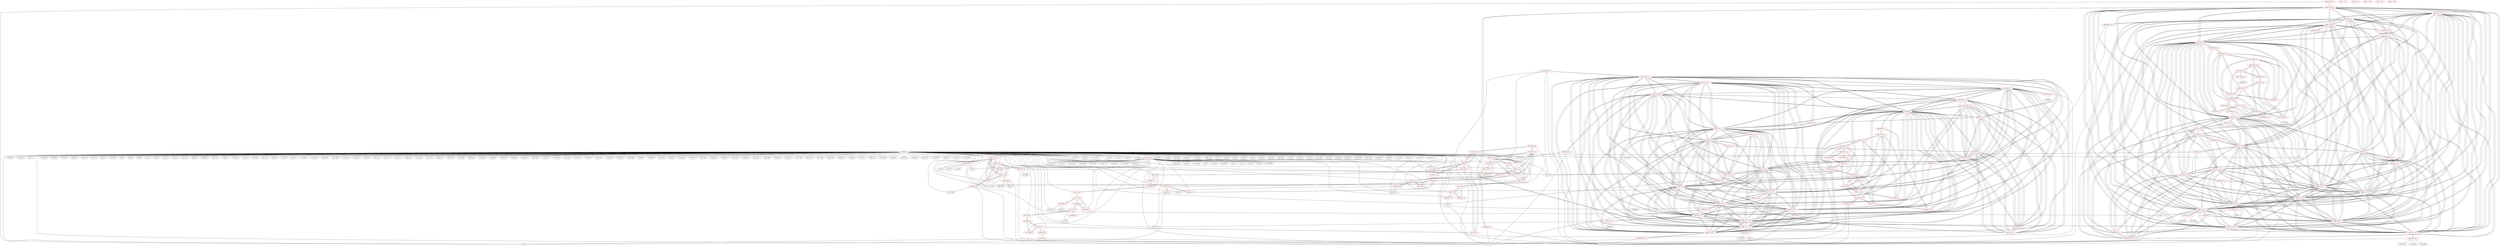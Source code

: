 graph {
	276 [label="(276) R35_T2" color=red]
	277 [label="(277) R52_T1"]
	275 [label="(275) T22_T1"]
	312 [label="(312) R35_T2_T"]
	277 [label="(277) R52_T1" color=red]
	280 [label="(280) D2"]
	281 [label="(281) C8"]
	276 [label="(276) R35_T2"]
	275 [label="(275) T22_T1"]
	278 [label="(278) R58_T1" color=red]
	279 [label="(279) R57_T1"]
	280 [label="(280) D2"]
	279 [label="(279) R57_T1" color=red]
	278 [label="(278) R58_T1"]
	280 [label="(280) D2"]
	280 [label="(280) D2" color=red]
	277 [label="(277) R52_T1"]
	281 [label="(281) C8"]
	278 [label="(278) R58_T1"]
	279 [label="(279) R57_T1"]
	321 [label="(321) R51_P1"]
	330 [label="(330) R50_P1"]
	281 [label="(281) C8" color=red]
	280 [label="(280) D2"]
	277 [label="(277) R52_T1"]
	282 [label="(282) R36_T2" color=red]
	12 [label="(12) R4"]
	23 [label="(23) U2"]
	21 [label="(21) U1"]
	15 [label="(15) R6"]
	25 [label="(25) P2"]
	287 [label="(287) T18_T2"]
	283 [label="(283) R37_T2" color=red]
	112 [label="(112) U8"]
	207 [label="(207) R61"]
	195 [label="(195) U14"]
	288 [label="(288) T19_T2"]
	284 [label="(284) R38_T2" color=red]
	112 [label="(112) U8"]
	231 [label="(231) D46"]
	217 [label="(217) P7"]
	289 [label="(289) T20_T2"]
	285 [label="(285) R39_T2" color=red]
	94 [label="(94) C59"]
	92 [label="(92) Y1"]
	112 [label="(112) U8"]
	290 [label="(290) T21_T2"]
	286 [label="(286) R40_T2" color=red]
	275 [label="(275) T22_T1"]
	288 [label="(288) T19_T2"]
	287 [label="(287) T18_T2"]
	290 [label="(290) T21_T2"]
	289 [label="(289) T20_T2"]
	287 [label="(287) T18_T2" color=red]
	275 [label="(275) T22_T1"]
	288 [label="(288) T19_T2"]
	286 [label="(286) R40_T2"]
	290 [label="(290) T21_T2"]
	289 [label="(289) T20_T2"]
	282 [label="(282) R36_T2"]
	288 [label="(288) T19_T2" color=red]
	275 [label="(275) T22_T1"]
	287 [label="(287) T18_T2"]
	286 [label="(286) R40_T2"]
	290 [label="(290) T21_T2"]
	289 [label="(289) T20_T2"]
	283 [label="(283) R37_T2"]
	289 [label="(289) T20_T2" color=red]
	275 [label="(275) T22_T1"]
	288 [label="(288) T19_T2"]
	287 [label="(287) T18_T2"]
	286 [label="(286) R40_T2"]
	290 [label="(290) T21_T2"]
	284 [label="(284) R38_T2"]
	290 [label="(290) T21_T2" color=red]
	275 [label="(275) T22_T1"]
	288 [label="(288) T19_T2"]
	287 [label="(287) T18_T2"]
	286 [label="(286) R40_T2"]
	289 [label="(289) T20_T2"]
	285 [label="(285) R39_T2"]
	291 [label="(291) T10_T1" color=red]
	299 [label="(299) R23_T1"]
	307 [label="(307) R31_T1"]
	300 [label="(300) R27_T1"]
	292 [label="(292) T11_T1" color=red]
	304 [label="(304) R24_T1"]
	308 [label="(308) R32_T1"]
	301 [label="(301) R28_T1"]
	293 [label="(293) T12_T1" color=red]
	309 [label="(309) R33_T1"]
	302 [label="(302) R29_T1"]
	303 [label="(303) R25_T1"]
	294 [label="(294) T13_T1" color=red]
	306 [label="(306) R30_T1"]
	310 [label="(310) R34_T1"]
	305 [label="(305) R26_T1"]
	295 [label="(295) T14_T1" color=red]
	297 [label="(297) T16_T1"]
	296 [label="(296) T15_T1"]
	311 [label="(311) R35_T1"]
	298 [label="(298) T17_T1"]
	312 [label="(312) R35_T2_T"]
	307 [label="(307) R31_T1"]
	296 [label="(296) T15_T1" color=red]
	297 [label="(297) T16_T1"]
	311 [label="(311) R35_T1"]
	295 [label="(295) T14_T1"]
	298 [label="(298) T17_T1"]
	312 [label="(312) R35_T2_T"]
	308 [label="(308) R32_T1"]
	297 [label="(297) T16_T1" color=red]
	296 [label="(296) T15_T1"]
	311 [label="(311) R35_T1"]
	295 [label="(295) T14_T1"]
	298 [label="(298) T17_T1"]
	312 [label="(312) R35_T2_T"]
	309 [label="(309) R33_T1"]
	298 [label="(298) T17_T1" color=red]
	297 [label="(297) T16_T1"]
	296 [label="(296) T15_T1"]
	311 [label="(311) R35_T1"]
	295 [label="(295) T14_T1"]
	312 [label="(312) R35_T2_T"]
	310 [label="(310) R34_T1"]
	299 [label="(299) R23_T1" color=red]
	209 [label="(209) J2"]
	291 [label="(291) T10_T1"]
	300 [label="(300) R27_T1" color=red]
	291 [label="(291) T10_T1"]
	307 [label="(307) R31_T1"]
	301 [label="(301) R28_T1" color=red]
	308 [label="(308) R32_T1"]
	292 [label="(292) T11_T1"]
	302 [label="(302) R29_T1" color=red]
	309 [label="(309) R33_T1"]
	293 [label="(293) T12_T1"]
	303 [label="(303) R25_T1" color=red]
	1 [label="(1) P1"]
	293 [label="(293) T12_T1"]
	304 [label="(304) R24_T1" color=red]
	190 [label="(190) U13"]
	191 [label="(191) P5"]
	292 [label="(292) T11_T1"]
	305 [label="(305) R26_T1" color=red]
	217 [label="(217) P7"]
	112 [label="(112) U8"]
	294 [label="(294) T13_T1"]
	306 [label="(306) R30_T1" color=red]
	310 [label="(310) R34_T1"]
	294 [label="(294) T13_T1"]
	307 [label="(307) R31_T1" color=red]
	291 [label="(291) T10_T1"]
	300 [label="(300) R27_T1"]
	295 [label="(295) T14_T1"]
	308 [label="(308) R32_T1" color=red]
	296 [label="(296) T15_T1"]
	301 [label="(301) R28_T1"]
	292 [label="(292) T11_T1"]
	309 [label="(309) R33_T1" color=red]
	297 [label="(297) T16_T1"]
	302 [label="(302) R29_T1"]
	293 [label="(293) T12_T1"]
	310 [label="(310) R34_T1" color=red]
	298 [label="(298) T17_T1"]
	306 [label="(306) R30_T1"]
	294 [label="(294) T13_T1"]
	311 [label="(311) R35_T1" color=red]
	297 [label="(297) T16_T1"]
	296 [label="(296) T15_T1"]
	295 [label="(295) T14_T1"]
	298 [label="(298) T17_T1"]
	312 [label="(312) R35_T2_T"]
	312 [label="(312) R35_T2_T" color=red]
	297 [label="(297) T16_T1"]
	296 [label="(296) T15_T1"]
	311 [label="(311) R35_T1"]
	295 [label="(295) T14_T1"]
	298 [label="(298) T17_T1"]
	276 [label="(276) R35_T2"]
	313 [label="(313) T23_P1" color=red]
	323 [label="(323) R48_P1"]
	326 [label="(326) R43_P1"]
	314 [label="(314) T24_P1"]
	319 [label="(319) R44_P1"]
	314 [label="(314) T24_P1" color=red]
	320 [label="(320) R46_P1"]
	313 [label="(313) T23_P1"]
	315 [label="(315) T27_P1" color=red]
	321 [label="(321) R51_P1"]
	316 [label="(316) T28_P1"]
	324 [label="(324) R53_P1"]
	327 [label="(327) R49_P1"]
	316 [label="(316) T28_P1" color=red]
	322 [label="(322) R52_P1"]
	315 [label="(315) T27_P1"]
	317 [label="(317) T25_P1" color=red]
	318 [label="(318) T29_P1"]
	323 [label="(323) R48_P1"]
	325 [label="(325) R45_P1"]
	127 [label="(127) D5"]
	318 [label="(318) T29_P1" color=red]
	317 [label="(317) T25_P1"]
	324 [label="(324) R53_P1"]
	319 [label="(319) R44_P1" color=red]
	128 [label="(128) L3"]
	133 [label="(133) U11"]
	313 [label="(313) T23_P1"]
	320 [label="(320) R46_P1" color=red]
	328 [label="(328) T26_P1"]
	329 [label="(329) R47_P1"]
	314 [label="(314) T24_P1"]
	321 [label="(321) R51_P1" color=red]
	315 [label="(315) T27_P1"]
	330 [label="(330) R50_P1"]
	280 [label="(280) D2"]
	322 [label="(322) R52_P1" color=red]
	1 [label="(1) P1"]
	112 [label="(112) U8"]
	316 [label="(316) T28_P1"]
	323 [label="(323) R48_P1" color=red]
	317 [label="(317) T25_P1"]
	313 [label="(313) T23_P1"]
	326 [label="(326) R43_P1"]
	324 [label="(324) R53_P1" color=red]
	318 [label="(318) T29_P1"]
	315 [label="(315) T27_P1"]
	327 [label="(327) R49_P1"]
	325 [label="(325) R45_P1" color=red]
	317 [label="(317) T25_P1"]
	127 [label="(127) D5"]
	326 [label="(326) R43_P1" color=red]
	323 [label="(323) R48_P1"]
	313 [label="(313) T23_P1"]
	327 [label="(327) R49_P1" color=red]
	315 [label="(315) T27_P1"]
	324 [label="(324) R53_P1"]
	328 [label="(328) T26_P1" color=red]
	330 [label="(330) R50_P1"]
	320 [label="(320) R46_P1"]
	329 [label="(329) R47_P1"]
	329 [label="(329) R47_P1" color=red]
	328 [label="(328) T26_P1"]
	320 [label="(320) R46_P1"]
	330 [label="(330) R50_P1" color=red]
	328 [label="(328) T26_P1"]
	321 [label="(321) R51_P1"]
	280 [label="(280) D2"]
	331 [label="(331) T22_T1_2" color=red]
	345 [label="(345) T20_T2_2"]
	343 [label="(343) T18_T2_2"]
	344 [label="(344) T19_T2_2"]
	346 [label="(346) T21_T2_2"]
	335 [label="(335) R57_T1_2"]
	336 [label="(336) D2_2"]
	348 [label="(348) T11_T1_2"]
	353 [label="(353) T16_T1_2"]
	354 [label="(354) T17_T1_2"]
	347 [label="(347) T10_T1_2"]
	349 [label="(349) T12_T1_2"]
	350 [label="(350) T13_T1_2"]
	351 [label="(351) T14_T1_2"]
	352 [label="(352) T15_T1_2"]
	337 [label="(337) C8_2"]
	342 [label="(342) R40_T2_2"]
	333 [label="(333) R52_T1_2"]
	332 [label="(332) R35_T2_2"]
	332 [label="(332) R35_T2_2" color=red]
	353 [label="(353) T16_T1_2"]
	352 [label="(352) T15_T1_2"]
	368 [label="(368) R35_T1_T_2"]
	351 [label="(351) T14_T1_2"]
	354 [label="(354) T17_T1_2"]
	333 [label="(333) R52_T1_2"]
	331 [label="(331) T22_T1_2"]
	333 [label="(333) R52_T1_2" color=red]
	336 [label="(336) D2_2"]
	337 [label="(337) C8_2"]
	332 [label="(332) R35_T2_2"]
	331 [label="(331) T22_T1_2"]
	334 [label="(334) R58_T1_2" color=red]
	335 [label="(335) R57_T1_2"]
	336 [label="(336) D2_2"]
	358 [label="(358) R29_T1_2"]
	367 [label="(367) R35_T1_2"]
	342 [label="(342) R40_T2_2"]
	362 [label="(362) R30_T1_2"]
	356 [label="(356) R27_T1_2"]
	357 [label="(357) R28_T1_2"]
	335 [label="(335) R57_T1_2" color=red]
	345 [label="(345) T20_T2_2"]
	343 [label="(343) T18_T2_2"]
	344 [label="(344) T19_T2_2"]
	346 [label="(346) T21_T2_2"]
	331 [label="(331) T22_T1_2"]
	336 [label="(336) D2_2"]
	348 [label="(348) T11_T1_2"]
	353 [label="(353) T16_T1_2"]
	354 [label="(354) T17_T1_2"]
	347 [label="(347) T10_T1_2"]
	349 [label="(349) T12_T1_2"]
	350 [label="(350) T13_T1_2"]
	351 [label="(351) T14_T1_2"]
	352 [label="(352) T15_T1_2"]
	337 [label="(337) C8_2"]
	334 [label="(334) R58_T1_2"]
	336 [label="(336) D2_2" color=red]
	345 [label="(345) T20_T2_2"]
	343 [label="(343) T18_T2_2"]
	344 [label="(344) T19_T2_2"]
	346 [label="(346) T21_T2_2"]
	335 [label="(335) R57_T1_2"]
	331 [label="(331) T22_T1_2"]
	348 [label="(348) T11_T1_2"]
	353 [label="(353) T16_T1_2"]
	354 [label="(354) T17_T1_2"]
	347 [label="(347) T10_T1_2"]
	349 [label="(349) T12_T1_2"]
	350 [label="(350) T13_T1_2"]
	351 [label="(351) T14_T1_2"]
	352 [label="(352) T15_T1_2"]
	337 [label="(337) C8_2"]
	333 [label="(333) R52_T1_2"]
	334 [label="(334) R58_T1_2"]
	358 [label="(358) R29_T1_2"]
	367 [label="(367) R35_T1_2"]
	342 [label="(342) R40_T2_2"]
	362 [label="(362) R30_T1_2"]
	356 [label="(356) R27_T1_2"]
	357 [label="(357) R28_T1_2"]
	377 [label="(377) R51_P1_2"]
	386 [label="(386) R50_P1_2"]
	337 [label="(337) C8_2" color=red]
	345 [label="(345) T20_T2_2"]
	343 [label="(343) T18_T2_2"]
	344 [label="(344) T19_T2_2"]
	346 [label="(346) T21_T2_2"]
	335 [label="(335) R57_T1_2"]
	331 [label="(331) T22_T1_2"]
	336 [label="(336) D2_2"]
	348 [label="(348) T11_T1_2"]
	353 [label="(353) T16_T1_2"]
	354 [label="(354) T17_T1_2"]
	347 [label="(347) T10_T1_2"]
	349 [label="(349) T12_T1_2"]
	350 [label="(350) T13_T1_2"]
	351 [label="(351) T14_T1_2"]
	352 [label="(352) T15_T1_2"]
	333 [label="(333) R52_T1_2"]
	338 [label="(338) R36_T2_2" color=red]
	217 [label="(217) P7"]
	112 [label="(112) U8"]
	252 [label="(252) D24"]
	343 [label="(343) T18_T2_2"]
	339 [label="(339) R37_T2_2" color=red]
	217 [label="(217) P7"]
	112 [label="(112) U8"]
	344 [label="(344) T19_T2_2"]
	340 [label="(340) R38_T2_2" color=red]
	68 [label="(68) U7"]
	50 [label="(50) R22"]
	345 [label="(345) T20_T2_2"]
	341 [label="(341) R39_T2_2" color=red]
	68 [label="(68) U7"]
	35 [label="(35) R15"]
	346 [label="(346) T21_T2_2"]
	342 [label="(342) R40_T2_2" color=red]
	358 [label="(358) R29_T1_2"]
	367 [label="(367) R35_T1_2"]
	362 [label="(362) R30_T1_2"]
	336 [label="(336) D2_2"]
	334 [label="(334) R58_T1_2"]
	356 [label="(356) R27_T1_2"]
	357 [label="(357) R28_T1_2"]
	331 [label="(331) T22_T1_2"]
	344 [label="(344) T19_T2_2"]
	343 [label="(343) T18_T2_2"]
	346 [label="(346) T21_T2_2"]
	345 [label="(345) T20_T2_2"]
	343 [label="(343) T18_T2_2" color=red]
	345 [label="(345) T20_T2_2"]
	344 [label="(344) T19_T2_2"]
	346 [label="(346) T21_T2_2"]
	335 [label="(335) R57_T1_2"]
	331 [label="(331) T22_T1_2"]
	336 [label="(336) D2_2"]
	348 [label="(348) T11_T1_2"]
	353 [label="(353) T16_T1_2"]
	354 [label="(354) T17_T1_2"]
	347 [label="(347) T10_T1_2"]
	349 [label="(349) T12_T1_2"]
	350 [label="(350) T13_T1_2"]
	351 [label="(351) T14_T1_2"]
	352 [label="(352) T15_T1_2"]
	337 [label="(337) C8_2"]
	342 [label="(342) R40_T2_2"]
	338 [label="(338) R36_T2_2"]
	344 [label="(344) T19_T2_2" color=red]
	345 [label="(345) T20_T2_2"]
	343 [label="(343) T18_T2_2"]
	346 [label="(346) T21_T2_2"]
	335 [label="(335) R57_T1_2"]
	331 [label="(331) T22_T1_2"]
	336 [label="(336) D2_2"]
	348 [label="(348) T11_T1_2"]
	353 [label="(353) T16_T1_2"]
	354 [label="(354) T17_T1_2"]
	347 [label="(347) T10_T1_2"]
	349 [label="(349) T12_T1_2"]
	350 [label="(350) T13_T1_2"]
	351 [label="(351) T14_T1_2"]
	352 [label="(352) T15_T1_2"]
	337 [label="(337) C8_2"]
	342 [label="(342) R40_T2_2"]
	339 [label="(339) R37_T2_2"]
	345 [label="(345) T20_T2_2" color=red]
	343 [label="(343) T18_T2_2"]
	344 [label="(344) T19_T2_2"]
	346 [label="(346) T21_T2_2"]
	335 [label="(335) R57_T1_2"]
	331 [label="(331) T22_T1_2"]
	336 [label="(336) D2_2"]
	348 [label="(348) T11_T1_2"]
	353 [label="(353) T16_T1_2"]
	354 [label="(354) T17_T1_2"]
	347 [label="(347) T10_T1_2"]
	349 [label="(349) T12_T1_2"]
	350 [label="(350) T13_T1_2"]
	351 [label="(351) T14_T1_2"]
	352 [label="(352) T15_T1_2"]
	337 [label="(337) C8_2"]
	342 [label="(342) R40_T2_2"]
	340 [label="(340) R38_T2_2"]
	346 [label="(346) T21_T2_2" color=red]
	345 [label="(345) T20_T2_2"]
	343 [label="(343) T18_T2_2"]
	344 [label="(344) T19_T2_2"]
	335 [label="(335) R57_T1_2"]
	331 [label="(331) T22_T1_2"]
	336 [label="(336) D2_2"]
	348 [label="(348) T11_T1_2"]
	353 [label="(353) T16_T1_2"]
	354 [label="(354) T17_T1_2"]
	347 [label="(347) T10_T1_2"]
	349 [label="(349) T12_T1_2"]
	350 [label="(350) T13_T1_2"]
	351 [label="(351) T14_T1_2"]
	352 [label="(352) T15_T1_2"]
	337 [label="(337) C8_2"]
	342 [label="(342) R40_T2_2"]
	341 [label="(341) R39_T2_2"]
	347 [label="(347) T10_T1_2" color=red]
	345 [label="(345) T20_T2_2"]
	343 [label="(343) T18_T2_2"]
	344 [label="(344) T19_T2_2"]
	346 [label="(346) T21_T2_2"]
	335 [label="(335) R57_T1_2"]
	331 [label="(331) T22_T1_2"]
	336 [label="(336) D2_2"]
	348 [label="(348) T11_T1_2"]
	353 [label="(353) T16_T1_2"]
	354 [label="(354) T17_T1_2"]
	349 [label="(349) T12_T1_2"]
	350 [label="(350) T13_T1_2"]
	351 [label="(351) T14_T1_2"]
	352 [label="(352) T15_T1_2"]
	337 [label="(337) C8_2"]
	355 [label="(355) R23_T1_2"]
	363 [label="(363) R31_T1_2"]
	356 [label="(356) R27_T1_2"]
	348 [label="(348) T11_T1_2" color=red]
	345 [label="(345) T20_T2_2"]
	343 [label="(343) T18_T2_2"]
	344 [label="(344) T19_T2_2"]
	346 [label="(346) T21_T2_2"]
	335 [label="(335) R57_T1_2"]
	331 [label="(331) T22_T1_2"]
	336 [label="(336) D2_2"]
	353 [label="(353) T16_T1_2"]
	354 [label="(354) T17_T1_2"]
	347 [label="(347) T10_T1_2"]
	349 [label="(349) T12_T1_2"]
	350 [label="(350) T13_T1_2"]
	351 [label="(351) T14_T1_2"]
	352 [label="(352) T15_T1_2"]
	337 [label="(337) C8_2"]
	360 [label="(360) R24_T1_2"]
	364 [label="(364) R32_T1_2"]
	357 [label="(357) R28_T1_2"]
	349 [label="(349) T12_T1_2" color=red]
	345 [label="(345) T20_T2_2"]
	343 [label="(343) T18_T2_2"]
	344 [label="(344) T19_T2_2"]
	346 [label="(346) T21_T2_2"]
	335 [label="(335) R57_T1_2"]
	331 [label="(331) T22_T1_2"]
	336 [label="(336) D2_2"]
	348 [label="(348) T11_T1_2"]
	353 [label="(353) T16_T1_2"]
	354 [label="(354) T17_T1_2"]
	347 [label="(347) T10_T1_2"]
	350 [label="(350) T13_T1_2"]
	351 [label="(351) T14_T1_2"]
	352 [label="(352) T15_T1_2"]
	337 [label="(337) C8_2"]
	365 [label="(365) R33_T1_2"]
	358 [label="(358) R29_T1_2"]
	359 [label="(359) R25_T1_2"]
	350 [label="(350) T13_T1_2" color=red]
	345 [label="(345) T20_T2_2"]
	343 [label="(343) T18_T2_2"]
	344 [label="(344) T19_T2_2"]
	346 [label="(346) T21_T2_2"]
	335 [label="(335) R57_T1_2"]
	331 [label="(331) T22_T1_2"]
	336 [label="(336) D2_2"]
	348 [label="(348) T11_T1_2"]
	353 [label="(353) T16_T1_2"]
	354 [label="(354) T17_T1_2"]
	347 [label="(347) T10_T1_2"]
	349 [label="(349) T12_T1_2"]
	351 [label="(351) T14_T1_2"]
	352 [label="(352) T15_T1_2"]
	337 [label="(337) C8_2"]
	362 [label="(362) R30_T1_2"]
	366 [label="(366) R34_T1_2"]
	361 [label="(361) R26_T1_2"]
	351 [label="(351) T14_T1_2" color=red]
	345 [label="(345) T20_T2_2"]
	343 [label="(343) T18_T2_2"]
	344 [label="(344) T19_T2_2"]
	346 [label="(346) T21_T2_2"]
	335 [label="(335) R57_T1_2"]
	331 [label="(331) T22_T1_2"]
	336 [label="(336) D2_2"]
	348 [label="(348) T11_T1_2"]
	353 [label="(353) T16_T1_2"]
	354 [label="(354) T17_T1_2"]
	347 [label="(347) T10_T1_2"]
	349 [label="(349) T12_T1_2"]
	350 [label="(350) T13_T1_2"]
	352 [label="(352) T15_T1_2"]
	337 [label="(337) C8_2"]
	368 [label="(368) R35_T1_T_2"]
	332 [label="(332) R35_T2_2"]
	363 [label="(363) R31_T1_2"]
	352 [label="(352) T15_T1_2" color=red]
	345 [label="(345) T20_T2_2"]
	343 [label="(343) T18_T2_2"]
	344 [label="(344) T19_T2_2"]
	346 [label="(346) T21_T2_2"]
	335 [label="(335) R57_T1_2"]
	331 [label="(331) T22_T1_2"]
	336 [label="(336) D2_2"]
	348 [label="(348) T11_T1_2"]
	353 [label="(353) T16_T1_2"]
	354 [label="(354) T17_T1_2"]
	347 [label="(347) T10_T1_2"]
	349 [label="(349) T12_T1_2"]
	350 [label="(350) T13_T1_2"]
	351 [label="(351) T14_T1_2"]
	337 [label="(337) C8_2"]
	368 [label="(368) R35_T1_T_2"]
	332 [label="(332) R35_T2_2"]
	364 [label="(364) R32_T1_2"]
	353 [label="(353) T16_T1_2" color=red]
	345 [label="(345) T20_T2_2"]
	343 [label="(343) T18_T2_2"]
	344 [label="(344) T19_T2_2"]
	346 [label="(346) T21_T2_2"]
	335 [label="(335) R57_T1_2"]
	331 [label="(331) T22_T1_2"]
	336 [label="(336) D2_2"]
	348 [label="(348) T11_T1_2"]
	354 [label="(354) T17_T1_2"]
	347 [label="(347) T10_T1_2"]
	349 [label="(349) T12_T1_2"]
	350 [label="(350) T13_T1_2"]
	351 [label="(351) T14_T1_2"]
	352 [label="(352) T15_T1_2"]
	337 [label="(337) C8_2"]
	368 [label="(368) R35_T1_T_2"]
	332 [label="(332) R35_T2_2"]
	365 [label="(365) R33_T1_2"]
	354 [label="(354) T17_T1_2" color=red]
	345 [label="(345) T20_T2_2"]
	343 [label="(343) T18_T2_2"]
	344 [label="(344) T19_T2_2"]
	346 [label="(346) T21_T2_2"]
	335 [label="(335) R57_T1_2"]
	331 [label="(331) T22_T1_2"]
	336 [label="(336) D2_2"]
	348 [label="(348) T11_T1_2"]
	353 [label="(353) T16_T1_2"]
	347 [label="(347) T10_T1_2"]
	349 [label="(349) T12_T1_2"]
	350 [label="(350) T13_T1_2"]
	351 [label="(351) T14_T1_2"]
	352 [label="(352) T15_T1_2"]
	337 [label="(337) C8_2"]
	368 [label="(368) R35_T1_T_2"]
	332 [label="(332) R35_T2_2"]
	366 [label="(366) R34_T1_2"]
	355 [label="(355) R23_T1_2" color=red]
	235 [label="(235) D14"]
	217 [label="(217) P7"]
	112 [label="(112) U8"]
	195 [label="(195) U14"]
	347 [label="(347) T10_T1_2"]
	356 [label="(356) R27_T1_2" color=red]
	358 [label="(358) R29_T1_2"]
	367 [label="(367) R35_T1_2"]
	342 [label="(342) R40_T2_2"]
	362 [label="(362) R30_T1_2"]
	336 [label="(336) D2_2"]
	334 [label="(334) R58_T1_2"]
	357 [label="(357) R28_T1_2"]
	347 [label="(347) T10_T1_2"]
	363 [label="(363) R31_T1_2"]
	357 [label="(357) R28_T1_2" color=red]
	358 [label="(358) R29_T1_2"]
	367 [label="(367) R35_T1_2"]
	342 [label="(342) R40_T2_2"]
	362 [label="(362) R30_T1_2"]
	336 [label="(336) D2_2"]
	334 [label="(334) R58_T1_2"]
	356 [label="(356) R27_T1_2"]
	364 [label="(364) R32_T1_2"]
	348 [label="(348) T11_T1_2"]
	358 [label="(358) R29_T1_2" color=red]
	367 [label="(367) R35_T1_2"]
	342 [label="(342) R40_T2_2"]
	362 [label="(362) R30_T1_2"]
	336 [label="(336) D2_2"]
	334 [label="(334) R58_T1_2"]
	356 [label="(356) R27_T1_2"]
	357 [label="(357) R28_T1_2"]
	365 [label="(365) R33_T1_2"]
	349 [label="(349) T12_T1_2"]
	359 [label="(359) R25_T1_2" color=red]
	168 [label="(168) R57"]
	163 [label="(163) U12"]
	349 [label="(349) T12_T1_2"]
	360 [label="(360) R24_T1_2" color=red]
	217 [label="(217) P7"]
	348 [label="(348) T11_T1_2"]
	361 [label="(361) R26_T1_2" color=red]
	112 [label="(112) U8"]
	350 [label="(350) T13_T1_2"]
	362 [label="(362) R30_T1_2" color=red]
	358 [label="(358) R29_T1_2"]
	367 [label="(367) R35_T1_2"]
	342 [label="(342) R40_T2_2"]
	336 [label="(336) D2_2"]
	334 [label="(334) R58_T1_2"]
	356 [label="(356) R27_T1_2"]
	357 [label="(357) R28_T1_2"]
	366 [label="(366) R34_T1_2"]
	350 [label="(350) T13_T1_2"]
	363 [label="(363) R31_T1_2" color=red]
	347 [label="(347) T10_T1_2"]
	356 [label="(356) R27_T1_2"]
	351 [label="(351) T14_T1_2"]
	364 [label="(364) R32_T1_2" color=red]
	352 [label="(352) T15_T1_2"]
	357 [label="(357) R28_T1_2"]
	348 [label="(348) T11_T1_2"]
	365 [label="(365) R33_T1_2" color=red]
	353 [label="(353) T16_T1_2"]
	358 [label="(358) R29_T1_2"]
	349 [label="(349) T12_T1_2"]
	366 [label="(366) R34_T1_2" color=red]
	354 [label="(354) T17_T1_2"]
	362 [label="(362) R30_T1_2"]
	350 [label="(350) T13_T1_2"]
	367 [label="(367) R35_T1_2" color=red]
	358 [label="(358) R29_T1_2"]
	342 [label="(342) R40_T2_2"]
	362 [label="(362) R30_T1_2"]
	336 [label="(336) D2_2"]
	334 [label="(334) R58_T1_2"]
	356 [label="(356) R27_T1_2"]
	357 [label="(357) R28_T1_2"]
	368 [label="(368) R35_T1_T_2"]
	368 [label="(368) R35_T1_T_2" color=red]
	353 [label="(353) T16_T1_2"]
	352 [label="(352) T15_T1_2"]
	351 [label="(351) T14_T1_2"]
	354 [label="(354) T17_T1_2"]
	332 [label="(332) R35_T2_2"]
	367 [label="(367) R35_T1_2"]
	369 [label="(369) T23_P1_2" color=red]
	379 [label="(379) R48_P1_2"]
	382 [label="(382) R43_P1_2"]
	370 [label="(370) T24_P1_2"]
	375 [label="(375) R44_P1_2"]
	370 [label="(370) T24_P1_2" color=red]
	384 [label="(384) T26_P1_2"]
	374 [label="(374) T29_P1_2"]
	372 [label="(372) T28_P1_2"]
	376 [label="(376) R46_P1_2"]
	369 [label="(369) T23_P1_2"]
	371 [label="(371) T27_P1_2" color=red]
	377 [label="(377) R51_P1_2"]
	372 [label="(372) T28_P1_2"]
	380 [label="(380) R53_P1_2"]
	383 [label="(383) R49_P1_2"]
	372 [label="(372) T28_P1_2" color=red]
	384 [label="(384) T26_P1_2"]
	370 [label="(370) T24_P1_2"]
	374 [label="(374) T29_P1_2"]
	378 [label="(378) R52_P1_2"]
	371 [label="(371) T27_P1_2"]
	373 [label="(373) T25_P1_2" color=red]
	374 [label="(374) T29_P1_2"]
	379 [label="(379) R48_P1_2"]
	381 [label="(381) R45_P1_2"]
	195 [label="(195) U14"]
	374 [label="(374) T29_P1_2" color=red]
	384 [label="(384) T26_P1_2"]
	370 [label="(370) T24_P1_2"]
	372 [label="(372) T28_P1_2"]
	373 [label="(373) T25_P1_2"]
	380 [label="(380) R53_P1_2"]
	375 [label="(375) R44_P1_2" color=red]
	209 [label="(209) J2"]
	369 [label="(369) T23_P1_2"]
	376 [label="(376) R46_P1_2" color=red]
	384 [label="(384) T26_P1_2"]
	385 [label="(385) R47_P1_2"]
	370 [label="(370) T24_P1_2"]
	377 [label="(377) R51_P1_2" color=red]
	371 [label="(371) T27_P1_2"]
	386 [label="(386) R50_P1_2"]
	336 [label="(336) D2_2"]
	378 [label="(378) R52_P1_2" color=red]
	217 [label="(217) P7"]
	112 [label="(112) U8"]
	250 [label="(250) D60"]
	372 [label="(372) T28_P1_2"]
	379 [label="(379) R48_P1_2" color=red]
	373 [label="(373) T25_P1_2"]
	369 [label="(369) T23_P1_2"]
	382 [label="(382) R43_P1_2"]
	380 [label="(380) R53_P1_2" color=red]
	374 [label="(374) T29_P1_2"]
	371 [label="(371) T27_P1_2"]
	383 [label="(383) R49_P1_2"]
	381 [label="(381) R45_P1_2" color=red]
	385 [label="(385) R47_P1_2"]
	382 [label="(382) R43_P1_2"]
	383 [label="(383) R49_P1_2"]
	373 [label="(373) T25_P1_2"]
	195 [label="(195) U14"]
	382 [label="(382) R43_P1_2" color=red]
	379 [label="(379) R48_P1_2"]
	369 [label="(369) T23_P1_2"]
	385 [label="(385) R47_P1_2"]
	381 [label="(381) R45_P1_2"]
	383 [label="(383) R49_P1_2"]
	383 [label="(383) R49_P1_2" color=red]
	385 [label="(385) R47_P1_2"]
	381 [label="(381) R45_P1_2"]
	382 [label="(382) R43_P1_2"]
	371 [label="(371) T27_P1_2"]
	380 [label="(380) R53_P1_2"]
	384 [label="(384) T26_P1_2" color=red]
	386 [label="(386) R50_P1_2"]
	370 [label="(370) T24_P1_2"]
	374 [label="(374) T29_P1_2"]
	372 [label="(372) T28_P1_2"]
	376 [label="(376) R46_P1_2"]
	385 [label="(385) R47_P1_2"]
	385 [label="(385) R47_P1_2" color=red]
	381 [label="(381) R45_P1_2"]
	382 [label="(382) R43_P1_2"]
	383 [label="(383) R49_P1_2"]
	384 [label="(384) T26_P1_2"]
	376 [label="(376) R46_P1_2"]
	386 [label="(386) R50_P1_2" color=red]
	384 [label="(384) T26_P1_2"]
	377 [label="(377) R51_P1_2"]
	336 [label="(336) D2_2"]
	387 [label="(387) T22_T1_3" color=red]
	401 [label="(401) T20_T2_3"]
	399 [label="(399) T18_T2_3"]
	400 [label="(400) T19_T2_3"]
	402 [label="(402) T21_T2_3"]
	391 [label="(391) R57_T1_3"]
	392 [label="(392) D2_3"]
	404 [label="(404) T11_T1_3"]
	409 [label="(409) T16_T1_3"]
	410 [label="(410) T17_T1_3"]
	403 [label="(403) T10_T1_3"]
	405 [label="(405) T12_T1_3"]
	406 [label="(406) T13_T1_3"]
	407 [label="(407) T14_T1_3"]
	408 [label="(408) T15_T1_3"]
	393 [label="(393) C8_3"]
	424 [label="(424) R40_T2_T_3"]
	389 [label="(389) R52_T1_3"]
	388 [label="(388) R35_T2_3"]
	388 [label="(388) R35_T2_3" color=red]
	409 [label="(409) T16_T1_3"]
	408 [label="(408) T15_T1_3"]
	423 [label="(423) R35_T1_3"]
	407 [label="(407) T14_T1_3"]
	410 [label="(410) T17_T1_3"]
	389 [label="(389) R52_T1_3"]
	387 [label="(387) T22_T1_3"]
	389 [label="(389) R52_T1_3" color=red]
	392 [label="(392) D2_3"]
	393 [label="(393) C8_3"]
	388 [label="(388) R35_T2_3"]
	387 [label="(387) T22_T1_3"]
	390 [label="(390) R58_T1_3" color=red]
	391 [label="(391) R57_T1_3"]
	392 [label="(392) D2_3"]
	414 [label="(414) R29_T1_3"]
	423 [label="(423) R35_T1_3"]
	398 [label="(398) R40_T2_3"]
	418 [label="(418) R30_T1_3"]
	412 [label="(412) R27_T1_3"]
	413 [label="(413) R28_T1_3"]
	391 [label="(391) R57_T1_3" color=red]
	401 [label="(401) T20_T2_3"]
	399 [label="(399) T18_T2_3"]
	400 [label="(400) T19_T2_3"]
	402 [label="(402) T21_T2_3"]
	387 [label="(387) T22_T1_3"]
	392 [label="(392) D2_3"]
	404 [label="(404) T11_T1_3"]
	409 [label="(409) T16_T1_3"]
	410 [label="(410) T17_T1_3"]
	403 [label="(403) T10_T1_3"]
	405 [label="(405) T12_T1_3"]
	406 [label="(406) T13_T1_3"]
	407 [label="(407) T14_T1_3"]
	408 [label="(408) T15_T1_3"]
	393 [label="(393) C8_3"]
	390 [label="(390) R58_T1_3"]
	392 [label="(392) D2_3" color=red]
	401 [label="(401) T20_T2_3"]
	399 [label="(399) T18_T2_3"]
	400 [label="(400) T19_T2_3"]
	402 [label="(402) T21_T2_3"]
	391 [label="(391) R57_T1_3"]
	387 [label="(387) T22_T1_3"]
	404 [label="(404) T11_T1_3"]
	409 [label="(409) T16_T1_3"]
	410 [label="(410) T17_T1_3"]
	403 [label="(403) T10_T1_3"]
	405 [label="(405) T12_T1_3"]
	406 [label="(406) T13_T1_3"]
	407 [label="(407) T14_T1_3"]
	408 [label="(408) T15_T1_3"]
	393 [label="(393) C8_3"]
	389 [label="(389) R52_T1_3"]
	390 [label="(390) R58_T1_3"]
	414 [label="(414) R29_T1_3"]
	423 [label="(423) R35_T1_3"]
	398 [label="(398) R40_T2_3"]
	418 [label="(418) R30_T1_3"]
	412 [label="(412) R27_T1_3"]
	413 [label="(413) R28_T1_3"]
	433 [label="(433) R51_P1_3"]
	442 [label="(442) R50_P1_3"]
	393 [label="(393) C8_3" color=red]
	401 [label="(401) T20_T2_3"]
	399 [label="(399) T18_T2_3"]
	400 [label="(400) T19_T2_3"]
	402 [label="(402) T21_T2_3"]
	391 [label="(391) R57_T1_3"]
	387 [label="(387) T22_T1_3"]
	392 [label="(392) D2_3"]
	404 [label="(404) T11_T1_3"]
	409 [label="(409) T16_T1_3"]
	410 [label="(410) T17_T1_3"]
	403 [label="(403) T10_T1_3"]
	405 [label="(405) T12_T1_3"]
	406 [label="(406) T13_T1_3"]
	407 [label="(407) T14_T1_3"]
	408 [label="(408) T15_T1_3"]
	389 [label="(389) R52_T1_3"]
	394 [label="(394) R36_T2_3" color=red]
	28 [label="(28) U5"]
	399 [label="(399) T18_T2_3"]
	395 [label="(395) R37_T2_3" color=red]
	1 [label="(1) P1"]
	400 [label="(400) T19_T2_3"]
	396 [label="(396) R38_T2_3" color=red]
	112 [label="(112) U8"]
	190 [label="(190) U13"]
	401 [label="(401) T20_T2_3"]
	397 [label="(397) R39_T2_3" color=red]
	180 [label="(180) FB4"]
	179 [label="(179) C99"]
	112 [label="(112) U8"]
	178 [label="(178) C98"]
	402 [label="(402) T21_T2_3"]
	398 [label="(398) R40_T2_3" color=red]
	414 [label="(414) R29_T1_3"]
	423 [label="(423) R35_T1_3"]
	418 [label="(418) R30_T1_3"]
	392 [label="(392) D2_3"]
	390 [label="(390) R58_T1_3"]
	412 [label="(412) R27_T1_3"]
	413 [label="(413) R28_T1_3"]
	424 [label="(424) R40_T2_T_3"]
	399 [label="(399) T18_T2_3" color=red]
	401 [label="(401) T20_T2_3"]
	400 [label="(400) T19_T2_3"]
	402 [label="(402) T21_T2_3"]
	391 [label="(391) R57_T1_3"]
	387 [label="(387) T22_T1_3"]
	392 [label="(392) D2_3"]
	404 [label="(404) T11_T1_3"]
	409 [label="(409) T16_T1_3"]
	410 [label="(410) T17_T1_3"]
	403 [label="(403) T10_T1_3"]
	405 [label="(405) T12_T1_3"]
	406 [label="(406) T13_T1_3"]
	407 [label="(407) T14_T1_3"]
	408 [label="(408) T15_T1_3"]
	393 [label="(393) C8_3"]
	424 [label="(424) R40_T2_T_3"]
	394 [label="(394) R36_T2_3"]
	400 [label="(400) T19_T2_3" color=red]
	401 [label="(401) T20_T2_3"]
	399 [label="(399) T18_T2_3"]
	402 [label="(402) T21_T2_3"]
	391 [label="(391) R57_T1_3"]
	387 [label="(387) T22_T1_3"]
	392 [label="(392) D2_3"]
	404 [label="(404) T11_T1_3"]
	409 [label="(409) T16_T1_3"]
	410 [label="(410) T17_T1_3"]
	403 [label="(403) T10_T1_3"]
	405 [label="(405) T12_T1_3"]
	406 [label="(406) T13_T1_3"]
	407 [label="(407) T14_T1_3"]
	408 [label="(408) T15_T1_3"]
	393 [label="(393) C8_3"]
	424 [label="(424) R40_T2_T_3"]
	395 [label="(395) R37_T2_3"]
	401 [label="(401) T20_T2_3" color=red]
	399 [label="(399) T18_T2_3"]
	400 [label="(400) T19_T2_3"]
	402 [label="(402) T21_T2_3"]
	391 [label="(391) R57_T1_3"]
	387 [label="(387) T22_T1_3"]
	392 [label="(392) D2_3"]
	404 [label="(404) T11_T1_3"]
	409 [label="(409) T16_T1_3"]
	410 [label="(410) T17_T1_3"]
	403 [label="(403) T10_T1_3"]
	405 [label="(405) T12_T1_3"]
	406 [label="(406) T13_T1_3"]
	407 [label="(407) T14_T1_3"]
	408 [label="(408) T15_T1_3"]
	393 [label="(393) C8_3"]
	424 [label="(424) R40_T2_T_3"]
	396 [label="(396) R38_T2_3"]
	402 [label="(402) T21_T2_3" color=red]
	401 [label="(401) T20_T2_3"]
	399 [label="(399) T18_T2_3"]
	400 [label="(400) T19_T2_3"]
	391 [label="(391) R57_T1_3"]
	387 [label="(387) T22_T1_3"]
	392 [label="(392) D2_3"]
	404 [label="(404) T11_T1_3"]
	409 [label="(409) T16_T1_3"]
	410 [label="(410) T17_T1_3"]
	403 [label="(403) T10_T1_3"]
	405 [label="(405) T12_T1_3"]
	406 [label="(406) T13_T1_3"]
	407 [label="(407) T14_T1_3"]
	408 [label="(408) T15_T1_3"]
	393 [label="(393) C8_3"]
	424 [label="(424) R40_T2_T_3"]
	397 [label="(397) R39_T2_3"]
	403 [label="(403) T10_T1_3" color=red]
	401 [label="(401) T20_T2_3"]
	399 [label="(399) T18_T2_3"]
	400 [label="(400) T19_T2_3"]
	402 [label="(402) T21_T2_3"]
	391 [label="(391) R57_T1_3"]
	387 [label="(387) T22_T1_3"]
	392 [label="(392) D2_3"]
	404 [label="(404) T11_T1_3"]
	409 [label="(409) T16_T1_3"]
	410 [label="(410) T17_T1_3"]
	405 [label="(405) T12_T1_3"]
	406 [label="(406) T13_T1_3"]
	407 [label="(407) T14_T1_3"]
	408 [label="(408) T15_T1_3"]
	393 [label="(393) C8_3"]
	411 [label="(411) R23_T1_3"]
	419 [label="(419) R31_T1_3"]
	412 [label="(412) R27_T1_3"]
	404 [label="(404) T11_T1_3" color=red]
	401 [label="(401) T20_T2_3"]
	399 [label="(399) T18_T2_3"]
	400 [label="(400) T19_T2_3"]
	402 [label="(402) T21_T2_3"]
	391 [label="(391) R57_T1_3"]
	387 [label="(387) T22_T1_3"]
	392 [label="(392) D2_3"]
	409 [label="(409) T16_T1_3"]
	410 [label="(410) T17_T1_3"]
	403 [label="(403) T10_T1_3"]
	405 [label="(405) T12_T1_3"]
	406 [label="(406) T13_T1_3"]
	407 [label="(407) T14_T1_3"]
	408 [label="(408) T15_T1_3"]
	393 [label="(393) C8_3"]
	416 [label="(416) R24_T1_3"]
	420 [label="(420) R32_T1_3"]
	413 [label="(413) R28_T1_3"]
	405 [label="(405) T12_T1_3" color=red]
	401 [label="(401) T20_T2_3"]
	399 [label="(399) T18_T2_3"]
	400 [label="(400) T19_T2_3"]
	402 [label="(402) T21_T2_3"]
	391 [label="(391) R57_T1_3"]
	387 [label="(387) T22_T1_3"]
	392 [label="(392) D2_3"]
	404 [label="(404) T11_T1_3"]
	409 [label="(409) T16_T1_3"]
	410 [label="(410) T17_T1_3"]
	403 [label="(403) T10_T1_3"]
	406 [label="(406) T13_T1_3"]
	407 [label="(407) T14_T1_3"]
	408 [label="(408) T15_T1_3"]
	393 [label="(393) C8_3"]
	421 [label="(421) R33_T1_3"]
	414 [label="(414) R29_T1_3"]
	415 [label="(415) R25_T1_3"]
	406 [label="(406) T13_T1_3" color=red]
	401 [label="(401) T20_T2_3"]
	399 [label="(399) T18_T2_3"]
	400 [label="(400) T19_T2_3"]
	402 [label="(402) T21_T2_3"]
	391 [label="(391) R57_T1_3"]
	387 [label="(387) T22_T1_3"]
	392 [label="(392) D2_3"]
	404 [label="(404) T11_T1_3"]
	409 [label="(409) T16_T1_3"]
	410 [label="(410) T17_T1_3"]
	403 [label="(403) T10_T1_3"]
	405 [label="(405) T12_T1_3"]
	407 [label="(407) T14_T1_3"]
	408 [label="(408) T15_T1_3"]
	393 [label="(393) C8_3"]
	418 [label="(418) R30_T1_3"]
	422 [label="(422) R34_T1_3"]
	417 [label="(417) R26_T1_3"]
	407 [label="(407) T14_T1_3" color=red]
	401 [label="(401) T20_T2_3"]
	399 [label="(399) T18_T2_3"]
	400 [label="(400) T19_T2_3"]
	402 [label="(402) T21_T2_3"]
	391 [label="(391) R57_T1_3"]
	387 [label="(387) T22_T1_3"]
	392 [label="(392) D2_3"]
	404 [label="(404) T11_T1_3"]
	409 [label="(409) T16_T1_3"]
	410 [label="(410) T17_T1_3"]
	403 [label="(403) T10_T1_3"]
	405 [label="(405) T12_T1_3"]
	406 [label="(406) T13_T1_3"]
	408 [label="(408) T15_T1_3"]
	393 [label="(393) C8_3"]
	423 [label="(423) R35_T1_3"]
	388 [label="(388) R35_T2_3"]
	419 [label="(419) R31_T1_3"]
	408 [label="(408) T15_T1_3" color=red]
	401 [label="(401) T20_T2_3"]
	399 [label="(399) T18_T2_3"]
	400 [label="(400) T19_T2_3"]
	402 [label="(402) T21_T2_3"]
	391 [label="(391) R57_T1_3"]
	387 [label="(387) T22_T1_3"]
	392 [label="(392) D2_3"]
	404 [label="(404) T11_T1_3"]
	409 [label="(409) T16_T1_3"]
	410 [label="(410) T17_T1_3"]
	403 [label="(403) T10_T1_3"]
	405 [label="(405) T12_T1_3"]
	406 [label="(406) T13_T1_3"]
	407 [label="(407) T14_T1_3"]
	393 [label="(393) C8_3"]
	423 [label="(423) R35_T1_3"]
	388 [label="(388) R35_T2_3"]
	420 [label="(420) R32_T1_3"]
	409 [label="(409) T16_T1_3" color=red]
	401 [label="(401) T20_T2_3"]
	399 [label="(399) T18_T2_3"]
	400 [label="(400) T19_T2_3"]
	402 [label="(402) T21_T2_3"]
	391 [label="(391) R57_T1_3"]
	387 [label="(387) T22_T1_3"]
	392 [label="(392) D2_3"]
	404 [label="(404) T11_T1_3"]
	410 [label="(410) T17_T1_3"]
	403 [label="(403) T10_T1_3"]
	405 [label="(405) T12_T1_3"]
	406 [label="(406) T13_T1_3"]
	407 [label="(407) T14_T1_3"]
	408 [label="(408) T15_T1_3"]
	393 [label="(393) C8_3"]
	423 [label="(423) R35_T1_3"]
	388 [label="(388) R35_T2_3"]
	421 [label="(421) R33_T1_3"]
	410 [label="(410) T17_T1_3" color=red]
	401 [label="(401) T20_T2_3"]
	399 [label="(399) T18_T2_3"]
	400 [label="(400) T19_T2_3"]
	402 [label="(402) T21_T2_3"]
	391 [label="(391) R57_T1_3"]
	387 [label="(387) T22_T1_3"]
	392 [label="(392) D2_3"]
	404 [label="(404) T11_T1_3"]
	409 [label="(409) T16_T1_3"]
	403 [label="(403) T10_T1_3"]
	405 [label="(405) T12_T1_3"]
	406 [label="(406) T13_T1_3"]
	407 [label="(407) T14_T1_3"]
	408 [label="(408) T15_T1_3"]
	393 [label="(393) C8_3"]
	423 [label="(423) R35_T1_3"]
	388 [label="(388) R35_T2_3"]
	422 [label="(422) R34_T1_3"]
	411 [label="(411) R23_T1_3" color=red]
	28 [label="(28) U5"]
	112 [label="(112) U8"]
	434 [label="(434) R52_P1_3"]
	403 [label="(403) T10_T1_3"]
	412 [label="(412) R27_T1_3" color=red]
	414 [label="(414) R29_T1_3"]
	423 [label="(423) R35_T1_3"]
	398 [label="(398) R40_T2_3"]
	418 [label="(418) R30_T1_3"]
	392 [label="(392) D2_3"]
	390 [label="(390) R58_T1_3"]
	413 [label="(413) R28_T1_3"]
	403 [label="(403) T10_T1_3"]
	419 [label="(419) R31_T1_3"]
	413 [label="(413) R28_T1_3" color=red]
	414 [label="(414) R29_T1_3"]
	423 [label="(423) R35_T1_3"]
	398 [label="(398) R40_T2_3"]
	418 [label="(418) R30_T1_3"]
	392 [label="(392) D2_3"]
	390 [label="(390) R58_T1_3"]
	412 [label="(412) R27_T1_3"]
	420 [label="(420) R32_T1_3"]
	404 [label="(404) T11_T1_3"]
	414 [label="(414) R29_T1_3" color=red]
	423 [label="(423) R35_T1_3"]
	398 [label="(398) R40_T2_3"]
	418 [label="(418) R30_T1_3"]
	392 [label="(392) D2_3"]
	390 [label="(390) R58_T1_3"]
	412 [label="(412) R27_T1_3"]
	413 [label="(413) R28_T1_3"]
	421 [label="(421) R33_T1_3"]
	405 [label="(405) T12_T1_3"]
	415 [label="(415) R25_T1_3" color=red]
	228 [label="(228) D13"]
	274 [label="(274) R80"]
	405 [label="(405) T12_T1_3"]
	416 [label="(416) R24_T1_3" color=red]
	112 [label="(112) U8"]
	256 [label="(256) D43"]
	217 [label="(217) P7"]
	404 [label="(404) T11_T1_3"]
	417 [label="(417) R26_T1_3" color=red]
	15 [label="(15) R6"]
	26 [label="(26) P8"]
	406 [label="(406) T13_T1_3"]
	418 [label="(418) R30_T1_3" color=red]
	414 [label="(414) R29_T1_3"]
	423 [label="(423) R35_T1_3"]
	398 [label="(398) R40_T2_3"]
	392 [label="(392) D2_3"]
	390 [label="(390) R58_T1_3"]
	412 [label="(412) R27_T1_3"]
	413 [label="(413) R28_T1_3"]
	422 [label="(422) R34_T1_3"]
	406 [label="(406) T13_T1_3"]
	419 [label="(419) R31_T1_3" color=red]
	403 [label="(403) T10_T1_3"]
	412 [label="(412) R27_T1_3"]
	407 [label="(407) T14_T1_3"]
	420 [label="(420) R32_T1_3" color=red]
	408 [label="(408) T15_T1_3"]
	413 [label="(413) R28_T1_3"]
	404 [label="(404) T11_T1_3"]
	421 [label="(421) R33_T1_3" color=red]
	409 [label="(409) T16_T1_3"]
	414 [label="(414) R29_T1_3"]
	405 [label="(405) T12_T1_3"]
	422 [label="(422) R34_T1_3" color=red]
	410 [label="(410) T17_T1_3"]
	418 [label="(418) R30_T1_3"]
	406 [label="(406) T13_T1_3"]
	423 [label="(423) R35_T1_3" color=red]
	414 [label="(414) R29_T1_3"]
	398 [label="(398) R40_T2_3"]
	418 [label="(418) R30_T1_3"]
	392 [label="(392) D2_3"]
	390 [label="(390) R58_T1_3"]
	412 [label="(412) R27_T1_3"]
	413 [label="(413) R28_T1_3"]
	409 [label="(409) T16_T1_3"]
	408 [label="(408) T15_T1_3"]
	407 [label="(407) T14_T1_3"]
	410 [label="(410) T17_T1_3"]
	388 [label="(388) R35_T2_3"]
	424 [label="(424) R40_T2_T_3" color=red]
	387 [label="(387) T22_T1_3"]
	400 [label="(400) T19_T2_3"]
	399 [label="(399) T18_T2_3"]
	402 [label="(402) T21_T2_3"]
	401 [label="(401) T20_T2_3"]
	398 [label="(398) R40_T2_3"]
	425 [label="(425) T23_P1_3" color=red]
	435 [label="(435) R48_P1_3"]
	438 [label="(438) R43_P1_3"]
	426 [label="(426) T24_P1_3"]
	431 [label="(431) R44_P1_3"]
	426 [label="(426) T24_P1_3" color=red]
	440 [label="(440) T26_P1_3"]
	430 [label="(430) T29_P1_3"]
	428 [label="(428) T28_P1_3"]
	432 [label="(432) R46_P1_3"]
	425 [label="(425) T23_P1_3"]
	427 [label="(427) T27_P1_3" color=red]
	433 [label="(433) R51_P1_3"]
	428 [label="(428) T28_P1_3"]
	436 [label="(436) R53_P1_3"]
	439 [label="(439) R49_P1_3"]
	428 [label="(428) T28_P1_3" color=red]
	440 [label="(440) T26_P1_3"]
	426 [label="(426) T24_P1_3"]
	430 [label="(430) T29_P1_3"]
	434 [label="(434) R52_P1_3"]
	427 [label="(427) T27_P1_3"]
	429 [label="(429) T25_P1_3" color=red]
	430 [label="(430) T29_P1_3"]
	435 [label="(435) R48_P1_3"]
	437 [label="(437) R45_P1_3"]
	222 [label="(222) D36"]
	430 [label="(430) T29_P1_3" color=red]
	440 [label="(440) T26_P1_3"]
	426 [label="(426) T24_P1_3"]
	428 [label="(428) T28_P1_3"]
	429 [label="(429) T25_P1_3"]
	436 [label="(436) R53_P1_3"]
	431 [label="(431) R44_P1_3" color=red]
	269 [label="(269) R75"]
	425 [label="(425) T23_P1_3"]
	432 [label="(432) R46_P1_3" color=red]
	440 [label="(440) T26_P1_3"]
	441 [label="(441) R47_P1_3"]
	426 [label="(426) T24_P1_3"]
	433 [label="(433) R51_P1_3" color=red]
	427 [label="(427) T27_P1_3"]
	442 [label="(442) R50_P1_3"]
	392 [label="(392) D2_3"]
	434 [label="(434) R52_P1_3" color=red]
	28 [label="(28) U5"]
	112 [label="(112) U8"]
	411 [label="(411) R23_T1_3"]
	428 [label="(428) T28_P1_3"]
	435 [label="(435) R48_P1_3" color=red]
	429 [label="(429) T25_P1_3"]
	425 [label="(425) T23_P1_3"]
	438 [label="(438) R43_P1_3"]
	436 [label="(436) R53_P1_3" color=red]
	430 [label="(430) T29_P1_3"]
	427 [label="(427) T27_P1_3"]
	439 [label="(439) R49_P1_3"]
	437 [label="(437) R45_P1_3" color=red]
	441 [label="(441) R47_P1_3"]
	438 [label="(438) R43_P1_3"]
	439 [label="(439) R49_P1_3"]
	429 [label="(429) T25_P1_3"]
	222 [label="(222) D36"]
	438 [label="(438) R43_P1_3" color=red]
	435 [label="(435) R48_P1_3"]
	425 [label="(425) T23_P1_3"]
	441 [label="(441) R47_P1_3"]
	437 [label="(437) R45_P1_3"]
	439 [label="(439) R49_P1_3"]
	439 [label="(439) R49_P1_3" color=red]
	441 [label="(441) R47_P1_3"]
	437 [label="(437) R45_P1_3"]
	438 [label="(438) R43_P1_3"]
	427 [label="(427) T27_P1_3"]
	436 [label="(436) R53_P1_3"]
	440 [label="(440) T26_P1_3" color=red]
	442 [label="(442) R50_P1_3"]
	426 [label="(426) T24_P1_3"]
	430 [label="(430) T29_P1_3"]
	428 [label="(428) T28_P1_3"]
	432 [label="(432) R46_P1_3"]
	441 [label="(441) R47_P1_3"]
	441 [label="(441) R47_P1_3" color=red]
	437 [label="(437) R45_P1_3"]
	438 [label="(438) R43_P1_3"]
	439 [label="(439) R49_P1_3"]
	440 [label="(440) T26_P1_3"]
	432 [label="(432) R46_P1_3"]
	442 [label="(442) R50_P1_3" color=red]
	440 [label="(440) T26_P1_3"]
	433 [label="(433) R51_P1_3"]
	392 [label="(392) D2_3"]
	443 [label="(443) +1.5V" color=red]
	444 [label="(444) +1.2V" color=red]
	445 [label="(445) +5V" color=red]
	162 [label="(162) R45"]
	175 [label="(175) D7"]
	113 [label="(113) U9"]
	161 [label="(161) R48"]
	8 [label="(8) C5"]
	20 [label="(20) U3"]
	165 [label="(165) C74"]
	189 [label="(189) C86"]
	203 [label="(203) R60"]
	21 [label="(21) U1"]
	16 [label="(16) C2"]
	217 [label="(217) P7"]
	17 [label="(17) C1"]
	9 [label="(9) C4"]
	164 [label="(164) C76"]
	124 [label="(124) C73"]
	192 [label="(192) C87"]
	193 [label="(193) F1"]
	190 [label="(190) U13"]
	163 [label="(163) U12"]
	122 [label="(122) R42"]
	123 [label="(123) C69"]
	194 [label="(194) C82"]
	185 [label="(185) C84"]
	302 [label="(302) R29_T1"]
	311 [label="(311) R35_T1"]
	286 [label="(286) R40_T2"]
	306 [label="(306) R30_T1"]
	280 [label="(280) D2"]
	278 [label="(278) R58_T1"]
	300 [label="(300) R27_T1"]
	301 [label="(301) R28_T1"]
	329 [label="(329) R47_P1"]
	325 [label="(325) R45_P1"]
	326 [label="(326) R43_P1"]
	327 [label="(327) R49_P1"]
	446 [label="(446) +3.3V" color=red]
	447 [label="(447) +1.0V" color=red]
	448 [label="(448) +1.8V" color=red]
	449 [label="(449) GND" color=red]
	82 [label="(82) C65"]
	80 [label="(80) C47"]
	73 [label="(73) C10"]
	2 [label="(2) C6"]
	77 [label="(77) C26"]
	78 [label="(78) C36"]
	79 [label="(79) C39"]
	85 [label="(85) C55"]
	207 [label="(207) R61"]
	68 [label="(68) U7"]
	76 [label="(76) C28"]
	84 [label="(84) C62"]
	188 [label="(188) C85"]
	187 [label="(187) C81"]
	186 [label="(186) C83"]
	185 [label="(185) C84"]
	194 [label="(194) C82"]
	190 [label="(190) U13"]
	31 [label="(31) C7"]
	29 [label="(29) C8"]
	191 [label="(191) P5"]
	25 [label="(25) P2"]
	24 [label="(24) P3"]
	22 [label="(22) U4"]
	30 [label="(30) C9"]
	209 [label="(209) J2"]
	195 [label="(195) U14"]
	64 [label="(64) C21"]
	65 [label="(65) C24"]
	83 [label="(83) C63"]
	71 [label="(71) C14"]
	81 [label="(81) C51"]
	189 [label="(189) C86"]
	74 [label="(74) C27"]
	75 [label="(75) C29"]
	202 [label="(202) P6"]
	112 [label="(112) U8"]
	91 [label="(91) C45"]
	90 [label="(90) C35"]
	206 [label="(206) C89"]
	205 [label="(205) C88"]
	204 [label="(204) C90"]
	88 [label="(88) C41"]
	211 [label="(211) C95"]
	86 [label="(86) C53"]
	212 [label="(212) C91"]
	102 [label="(102) SW1"]
	23 [label="(23) U2"]
	100 [label="(100) R49"]
	198 [label="(198) C92"]
	96 [label="(96) C77"]
	199 [label="(199) C93"]
	95 [label="(95) SW2"]
	87 [label="(87) C50"]
	196 [label="(196) C94"]
	28 [label="(28) U5"]
	89 [label="(89) C38"]
	40 [label="(40) C15"]
	39 [label="(39) C17"]
	45 [label="(45) R35"]
	33 [label="(33) J1"]
	19 [label="(19) R2"]
	18 [label="(18) R8"]
	10 [label="(10) C3"]
	67 [label="(67) U6"]
	41 [label="(41) C11"]
	43 [label="(43) C13"]
	55 [label="(55) C18"]
	60 [label="(60) C23"]
	106 [label="(106) R37"]
	104 [label="(104) C67"]
	105 [label="(105) D2"]
	109 [label="(109) U10"]
	38 [label="(38) C16"]
	37 [label="(37) R29"]
	59 [label="(59) C22"]
	58 [label="(58) C20"]
	57 [label="(57) C19"]
	56 [label="(56) C12"]
	119 [label="(119) R50"]
	115 [label="(115) R43"]
	143 [label="(143) C30"]
	113 [label="(113) U9"]
	257 [label="(257) D48"]
	147 [label="(147) C52"]
	231 [label="(231) D46"]
	144 [label="(144) C25"]
	256 [label="(256) D43"]
	123 [label="(123) C69"]
	135 [label="(135) P4"]
	133 [label="(133) U11"]
	141 [label="(141) C31"]
	132 [label="(132) C72"]
	131 [label="(131) C71"]
	130 [label="(130) C79"]
	117 [label="(117) C68"]
	121 [label="(121) C75"]
	142 [label="(142) C32"]
	164 [label="(164) C76"]
	165 [label="(165) C74"]
	167 [label="(167) C78"]
	145 [label="(145) C34"]
	260 [label="(260) D12"]
	258 [label="(258) D53"]
	259 [label="(259) D58"]
	146 [label="(146) C40"]
	124 [label="(124) C73"]
	169 [label="(169) C80"]
	253 [label="(253) D29"]
	234 [label="(234) D61"]
	151 [label="(151) C61"]
	155 [label="(155) C48"]
	152 [label="(152) C57"]
	153 [label="(153) C54"]
	154 [label="(154) C49"]
	232 [label="(232) D51"]
	233 [label="(233) D56"]
	149 [label="(149) C66"]
	150 [label="(150) C64"]
	217 [label="(217) P7"]
	129 [label="(129) D6"]
	127 [label="(127) D5"]
	126 [label="(126) C46"]
	139 [label="(139) C70"]
	140 [label="(140) D4"]
	250 [label="(250) D60"]
	249 [label="(249) D55"]
	1 [label="(1) P1"]
	243 [label="(243) D10"]
	242 [label="(242) D54"]
	248 [label="(248) D50"]
	238 [label="(238) D30"]
	237 [label="(237) D25"]
	246 [label="(246) D34"]
	247 [label="(247) D45"]
	244 [label="(244) D18"]
	192 [label="(192) C87"]
	245 [label="(245) D22"]
	156 [label="(156) C37"]
	157 [label="(157) C42"]
	261 [label="(261) D19"]
	241 [label="(241) D49"]
	240 [label="(240) D38"]
	239 [label="(239) D33"]
	174 [label="(174) R47"]
	173 [label="(173) Q1"]
	158 [label="(158) C33"]
	251 [label="(251) D16"]
	252 [label="(252) D24"]
	255 [label="(255) D37"]
	254 [label="(254) D32"]
	159 [label="(159) C43"]
	160 [label="(160) C44"]
	176 [label="(176) FB2"]
	163 [label="(163) U12"]
	235 [label="(235) D14"]
	236 [label="(236) D17"]
	171 [label="(171) Q2"]
	172 [label="(172) R58"]
	289 [label="(289) T20_T2"]
	287 [label="(287) T18_T2"]
	288 [label="(288) T19_T2"]
	290 [label="(290) T21_T2"]
	279 [label="(279) R57_T1"]
	275 [label="(275) T22_T1"]
	280 [label="(280) D2"]
	292 [label="(292) T11_T1"]
	297 [label="(297) T16_T1"]
	298 [label="(298) T17_T1"]
	291 [label="(291) T10_T1"]
	293 [label="(293) T12_T1"]
	294 [label="(294) T13_T1"]
	295 [label="(295) T14_T1"]
	296 [label="(296) T15_T1"]
	281 [label="(281) C8"]
	328 [label="(328) T26_P1"]
	314 [label="(314) T24_P1"]
	318 [label="(318) T29_P1"]
	316 [label="(316) T28_P1"]
	276 -- 277
	276 -- 275
	276 -- 312
	277 -- 280
	277 -- 281
	277 -- 276
	277 -- 275
	278 -- 279
	278 -- 280
	279 -- 278
	279 -- 280
	280 -- 277
	280 -- 281
	280 -- 278
	280 -- 279
	280 -- 321
	280 -- 330
	281 -- 280
	281 -- 277
	282 -- 12
	282 -- 23
	282 -- 21
	282 -- 15
	282 -- 25
	282 -- 287
	283 -- 112
	283 -- 207
	283 -- 195
	283 -- 288
	284 -- 112
	284 -- 231
	284 -- 217
	284 -- 289
	285 -- 94
	285 -- 92
	285 -- 112
	285 -- 290
	286 -- 275
	286 -- 288
	286 -- 287
	286 -- 290
	286 -- 289
	287 -- 275
	287 -- 288
	287 -- 286
	287 -- 290
	287 -- 289
	287 -- 282
	288 -- 275
	288 -- 287
	288 -- 286
	288 -- 290
	288 -- 289
	288 -- 283
	289 -- 275
	289 -- 288
	289 -- 287
	289 -- 286
	289 -- 290
	289 -- 284
	290 -- 275
	290 -- 288
	290 -- 287
	290 -- 286
	290 -- 289
	290 -- 285
	291 -- 299
	291 -- 307
	291 -- 300
	292 -- 304
	292 -- 308
	292 -- 301
	293 -- 309
	293 -- 302
	293 -- 303
	294 -- 306
	294 -- 310
	294 -- 305
	295 -- 297
	295 -- 296
	295 -- 311
	295 -- 298
	295 -- 312
	295 -- 307
	296 -- 297
	296 -- 311
	296 -- 295
	296 -- 298
	296 -- 312
	296 -- 308
	297 -- 296
	297 -- 311
	297 -- 295
	297 -- 298
	297 -- 312
	297 -- 309
	298 -- 297
	298 -- 296
	298 -- 311
	298 -- 295
	298 -- 312
	298 -- 310
	299 -- 209
	299 -- 291
	300 -- 291
	300 -- 307
	301 -- 308
	301 -- 292
	302 -- 309
	302 -- 293
	303 -- 1
	303 -- 293
	304 -- 190
	304 -- 191
	304 -- 292
	305 -- 217
	305 -- 112
	305 -- 294
	306 -- 310
	306 -- 294
	307 -- 291
	307 -- 300
	307 -- 295
	308 -- 296
	308 -- 301
	308 -- 292
	309 -- 297
	309 -- 302
	309 -- 293
	310 -- 298
	310 -- 306
	310 -- 294
	311 -- 297
	311 -- 296
	311 -- 295
	311 -- 298
	311 -- 312
	312 -- 297
	312 -- 296
	312 -- 311
	312 -- 295
	312 -- 298
	312 -- 276
	313 -- 323
	313 -- 326
	313 -- 314
	313 -- 319
	314 -- 320
	314 -- 313
	315 -- 321
	315 -- 316
	315 -- 324
	315 -- 327
	316 -- 322
	316 -- 315
	317 -- 318
	317 -- 323
	317 -- 325
	317 -- 127
	318 -- 317
	318 -- 324
	319 -- 128
	319 -- 133
	319 -- 313
	320 -- 328
	320 -- 329
	320 -- 314
	321 -- 315
	321 -- 330
	321 -- 280
	322 -- 1
	322 -- 112
	322 -- 316
	323 -- 317
	323 -- 313
	323 -- 326
	324 -- 318
	324 -- 315
	324 -- 327
	325 -- 317
	325 -- 127
	326 -- 323
	326 -- 313
	327 -- 315
	327 -- 324
	328 -- 330
	328 -- 320
	328 -- 329
	329 -- 328
	329 -- 320
	330 -- 328
	330 -- 321
	330 -- 280
	331 -- 345
	331 -- 343
	331 -- 344
	331 -- 346
	331 -- 335
	331 -- 336
	331 -- 348
	331 -- 353
	331 -- 354
	331 -- 347
	331 -- 349
	331 -- 350
	331 -- 351
	331 -- 352
	331 -- 337
	331 -- 342
	331 -- 333
	331 -- 332
	332 -- 353
	332 -- 352
	332 -- 368
	332 -- 351
	332 -- 354
	332 -- 333
	332 -- 331
	333 -- 336
	333 -- 337
	333 -- 332
	333 -- 331
	334 -- 335
	334 -- 336
	334 -- 358
	334 -- 367
	334 -- 342
	334 -- 362
	334 -- 356
	334 -- 357
	335 -- 345
	335 -- 343
	335 -- 344
	335 -- 346
	335 -- 331
	335 -- 336
	335 -- 348
	335 -- 353
	335 -- 354
	335 -- 347
	335 -- 349
	335 -- 350
	335 -- 351
	335 -- 352
	335 -- 337
	335 -- 334
	336 -- 345
	336 -- 343
	336 -- 344
	336 -- 346
	336 -- 335
	336 -- 331
	336 -- 348
	336 -- 353
	336 -- 354
	336 -- 347
	336 -- 349
	336 -- 350
	336 -- 351
	336 -- 352
	336 -- 337
	336 -- 333
	336 -- 334
	336 -- 358
	336 -- 367
	336 -- 342
	336 -- 362
	336 -- 356
	336 -- 357
	336 -- 377
	336 -- 386
	337 -- 345
	337 -- 343
	337 -- 344
	337 -- 346
	337 -- 335
	337 -- 331
	337 -- 336
	337 -- 348
	337 -- 353
	337 -- 354
	337 -- 347
	337 -- 349
	337 -- 350
	337 -- 351
	337 -- 352
	337 -- 333
	338 -- 217
	338 -- 112
	338 -- 252
	338 -- 343
	339 -- 217
	339 -- 112
	339 -- 344
	340 -- 68
	340 -- 50
	340 -- 345
	341 -- 68
	341 -- 35
	341 -- 346
	342 -- 358
	342 -- 367
	342 -- 362
	342 -- 336
	342 -- 334
	342 -- 356
	342 -- 357
	342 -- 331
	342 -- 344
	342 -- 343
	342 -- 346
	342 -- 345
	343 -- 345
	343 -- 344
	343 -- 346
	343 -- 335
	343 -- 331
	343 -- 336
	343 -- 348
	343 -- 353
	343 -- 354
	343 -- 347
	343 -- 349
	343 -- 350
	343 -- 351
	343 -- 352
	343 -- 337
	343 -- 342
	343 -- 338
	344 -- 345
	344 -- 343
	344 -- 346
	344 -- 335
	344 -- 331
	344 -- 336
	344 -- 348
	344 -- 353
	344 -- 354
	344 -- 347
	344 -- 349
	344 -- 350
	344 -- 351
	344 -- 352
	344 -- 337
	344 -- 342
	344 -- 339
	345 -- 343
	345 -- 344
	345 -- 346
	345 -- 335
	345 -- 331
	345 -- 336
	345 -- 348
	345 -- 353
	345 -- 354
	345 -- 347
	345 -- 349
	345 -- 350
	345 -- 351
	345 -- 352
	345 -- 337
	345 -- 342
	345 -- 340
	346 -- 345
	346 -- 343
	346 -- 344
	346 -- 335
	346 -- 331
	346 -- 336
	346 -- 348
	346 -- 353
	346 -- 354
	346 -- 347
	346 -- 349
	346 -- 350
	346 -- 351
	346 -- 352
	346 -- 337
	346 -- 342
	346 -- 341
	347 -- 345
	347 -- 343
	347 -- 344
	347 -- 346
	347 -- 335
	347 -- 331
	347 -- 336
	347 -- 348
	347 -- 353
	347 -- 354
	347 -- 349
	347 -- 350
	347 -- 351
	347 -- 352
	347 -- 337
	347 -- 355
	347 -- 363
	347 -- 356
	348 -- 345
	348 -- 343
	348 -- 344
	348 -- 346
	348 -- 335
	348 -- 331
	348 -- 336
	348 -- 353
	348 -- 354
	348 -- 347
	348 -- 349
	348 -- 350
	348 -- 351
	348 -- 352
	348 -- 337
	348 -- 360
	348 -- 364
	348 -- 357
	349 -- 345
	349 -- 343
	349 -- 344
	349 -- 346
	349 -- 335
	349 -- 331
	349 -- 336
	349 -- 348
	349 -- 353
	349 -- 354
	349 -- 347
	349 -- 350
	349 -- 351
	349 -- 352
	349 -- 337
	349 -- 365
	349 -- 358
	349 -- 359
	350 -- 345
	350 -- 343
	350 -- 344
	350 -- 346
	350 -- 335
	350 -- 331
	350 -- 336
	350 -- 348
	350 -- 353
	350 -- 354
	350 -- 347
	350 -- 349
	350 -- 351
	350 -- 352
	350 -- 337
	350 -- 362
	350 -- 366
	350 -- 361
	351 -- 345
	351 -- 343
	351 -- 344
	351 -- 346
	351 -- 335
	351 -- 331
	351 -- 336
	351 -- 348
	351 -- 353
	351 -- 354
	351 -- 347
	351 -- 349
	351 -- 350
	351 -- 352
	351 -- 337
	351 -- 368
	351 -- 332
	351 -- 363
	352 -- 345
	352 -- 343
	352 -- 344
	352 -- 346
	352 -- 335
	352 -- 331
	352 -- 336
	352 -- 348
	352 -- 353
	352 -- 354
	352 -- 347
	352 -- 349
	352 -- 350
	352 -- 351
	352 -- 337
	352 -- 368
	352 -- 332
	352 -- 364
	353 -- 345
	353 -- 343
	353 -- 344
	353 -- 346
	353 -- 335
	353 -- 331
	353 -- 336
	353 -- 348
	353 -- 354
	353 -- 347
	353 -- 349
	353 -- 350
	353 -- 351
	353 -- 352
	353 -- 337
	353 -- 368
	353 -- 332
	353 -- 365
	354 -- 345
	354 -- 343
	354 -- 344
	354 -- 346
	354 -- 335
	354 -- 331
	354 -- 336
	354 -- 348
	354 -- 353
	354 -- 347
	354 -- 349
	354 -- 350
	354 -- 351
	354 -- 352
	354 -- 337
	354 -- 368
	354 -- 332
	354 -- 366
	355 -- 235
	355 -- 217
	355 -- 112
	355 -- 195
	355 -- 347
	356 -- 358
	356 -- 367
	356 -- 342
	356 -- 362
	356 -- 336
	356 -- 334
	356 -- 357
	356 -- 347
	356 -- 363
	357 -- 358
	357 -- 367
	357 -- 342
	357 -- 362
	357 -- 336
	357 -- 334
	357 -- 356
	357 -- 364
	357 -- 348
	358 -- 367
	358 -- 342
	358 -- 362
	358 -- 336
	358 -- 334
	358 -- 356
	358 -- 357
	358 -- 365
	358 -- 349
	359 -- 168
	359 -- 163
	359 -- 349
	360 -- 217
	360 -- 348
	361 -- 112
	361 -- 350
	362 -- 358
	362 -- 367
	362 -- 342
	362 -- 336
	362 -- 334
	362 -- 356
	362 -- 357
	362 -- 366
	362 -- 350
	363 -- 347
	363 -- 356
	363 -- 351
	364 -- 352
	364 -- 357
	364 -- 348
	365 -- 353
	365 -- 358
	365 -- 349
	366 -- 354
	366 -- 362
	366 -- 350
	367 -- 358
	367 -- 342
	367 -- 362
	367 -- 336
	367 -- 334
	367 -- 356
	367 -- 357
	367 -- 368
	368 -- 353
	368 -- 352
	368 -- 351
	368 -- 354
	368 -- 332
	368 -- 367
	369 -- 379
	369 -- 382
	369 -- 370
	369 -- 375
	370 -- 384
	370 -- 374
	370 -- 372
	370 -- 376
	370 -- 369
	371 -- 377
	371 -- 372
	371 -- 380
	371 -- 383
	372 -- 384
	372 -- 370
	372 -- 374
	372 -- 378
	372 -- 371
	373 -- 374
	373 -- 379
	373 -- 381
	373 -- 195
	374 -- 384
	374 -- 370
	374 -- 372
	374 -- 373
	374 -- 380
	375 -- 209
	375 -- 369
	376 -- 384
	376 -- 385
	376 -- 370
	377 -- 371
	377 -- 386
	377 -- 336
	378 -- 217
	378 -- 112
	378 -- 250
	378 -- 372
	379 -- 373
	379 -- 369
	379 -- 382
	380 -- 374
	380 -- 371
	380 -- 383
	381 -- 385
	381 -- 382
	381 -- 383
	381 -- 373
	381 -- 195
	382 -- 379
	382 -- 369
	382 -- 385
	382 -- 381
	382 -- 383
	383 -- 385
	383 -- 381
	383 -- 382
	383 -- 371
	383 -- 380
	384 -- 386
	384 -- 370
	384 -- 374
	384 -- 372
	384 -- 376
	384 -- 385
	385 -- 381
	385 -- 382
	385 -- 383
	385 -- 384
	385 -- 376
	386 -- 384
	386 -- 377
	386 -- 336
	387 -- 401
	387 -- 399
	387 -- 400
	387 -- 402
	387 -- 391
	387 -- 392
	387 -- 404
	387 -- 409
	387 -- 410
	387 -- 403
	387 -- 405
	387 -- 406
	387 -- 407
	387 -- 408
	387 -- 393
	387 -- 424
	387 -- 389
	387 -- 388
	388 -- 409
	388 -- 408
	388 -- 423
	388 -- 407
	388 -- 410
	388 -- 389
	388 -- 387
	389 -- 392
	389 -- 393
	389 -- 388
	389 -- 387
	390 -- 391
	390 -- 392
	390 -- 414
	390 -- 423
	390 -- 398
	390 -- 418
	390 -- 412
	390 -- 413
	391 -- 401
	391 -- 399
	391 -- 400
	391 -- 402
	391 -- 387
	391 -- 392
	391 -- 404
	391 -- 409
	391 -- 410
	391 -- 403
	391 -- 405
	391 -- 406
	391 -- 407
	391 -- 408
	391 -- 393
	391 -- 390
	392 -- 401
	392 -- 399
	392 -- 400
	392 -- 402
	392 -- 391
	392 -- 387
	392 -- 404
	392 -- 409
	392 -- 410
	392 -- 403
	392 -- 405
	392 -- 406
	392 -- 407
	392 -- 408
	392 -- 393
	392 -- 389
	392 -- 390
	392 -- 414
	392 -- 423
	392 -- 398
	392 -- 418
	392 -- 412
	392 -- 413
	392 -- 433
	392 -- 442
	393 -- 401
	393 -- 399
	393 -- 400
	393 -- 402
	393 -- 391
	393 -- 387
	393 -- 392
	393 -- 404
	393 -- 409
	393 -- 410
	393 -- 403
	393 -- 405
	393 -- 406
	393 -- 407
	393 -- 408
	393 -- 389
	394 -- 28
	394 -- 399
	395 -- 1
	395 -- 400
	396 -- 112
	396 -- 190
	396 -- 401
	397 -- 180
	397 -- 179
	397 -- 112
	397 -- 178
	397 -- 402
	398 -- 414
	398 -- 423
	398 -- 418
	398 -- 392
	398 -- 390
	398 -- 412
	398 -- 413
	398 -- 424
	399 -- 401
	399 -- 400
	399 -- 402
	399 -- 391
	399 -- 387
	399 -- 392
	399 -- 404
	399 -- 409
	399 -- 410
	399 -- 403
	399 -- 405
	399 -- 406
	399 -- 407
	399 -- 408
	399 -- 393
	399 -- 424
	399 -- 394
	400 -- 401
	400 -- 399
	400 -- 402
	400 -- 391
	400 -- 387
	400 -- 392
	400 -- 404
	400 -- 409
	400 -- 410
	400 -- 403
	400 -- 405
	400 -- 406
	400 -- 407
	400 -- 408
	400 -- 393
	400 -- 424
	400 -- 395
	401 -- 399
	401 -- 400
	401 -- 402
	401 -- 391
	401 -- 387
	401 -- 392
	401 -- 404
	401 -- 409
	401 -- 410
	401 -- 403
	401 -- 405
	401 -- 406
	401 -- 407
	401 -- 408
	401 -- 393
	401 -- 424
	401 -- 396
	402 -- 401
	402 -- 399
	402 -- 400
	402 -- 391
	402 -- 387
	402 -- 392
	402 -- 404
	402 -- 409
	402 -- 410
	402 -- 403
	402 -- 405
	402 -- 406
	402 -- 407
	402 -- 408
	402 -- 393
	402 -- 424
	402 -- 397
	403 -- 401
	403 -- 399
	403 -- 400
	403 -- 402
	403 -- 391
	403 -- 387
	403 -- 392
	403 -- 404
	403 -- 409
	403 -- 410
	403 -- 405
	403 -- 406
	403 -- 407
	403 -- 408
	403 -- 393
	403 -- 411
	403 -- 419
	403 -- 412
	404 -- 401
	404 -- 399
	404 -- 400
	404 -- 402
	404 -- 391
	404 -- 387
	404 -- 392
	404 -- 409
	404 -- 410
	404 -- 403
	404 -- 405
	404 -- 406
	404 -- 407
	404 -- 408
	404 -- 393
	404 -- 416
	404 -- 420
	404 -- 413
	405 -- 401
	405 -- 399
	405 -- 400
	405 -- 402
	405 -- 391
	405 -- 387
	405 -- 392
	405 -- 404
	405 -- 409
	405 -- 410
	405 -- 403
	405 -- 406
	405 -- 407
	405 -- 408
	405 -- 393
	405 -- 421
	405 -- 414
	405 -- 415
	406 -- 401
	406 -- 399
	406 -- 400
	406 -- 402
	406 -- 391
	406 -- 387
	406 -- 392
	406 -- 404
	406 -- 409
	406 -- 410
	406 -- 403
	406 -- 405
	406 -- 407
	406 -- 408
	406 -- 393
	406 -- 418
	406 -- 422
	406 -- 417
	407 -- 401
	407 -- 399
	407 -- 400
	407 -- 402
	407 -- 391
	407 -- 387
	407 -- 392
	407 -- 404
	407 -- 409
	407 -- 410
	407 -- 403
	407 -- 405
	407 -- 406
	407 -- 408
	407 -- 393
	407 -- 423
	407 -- 388
	407 -- 419
	408 -- 401
	408 -- 399
	408 -- 400
	408 -- 402
	408 -- 391
	408 -- 387
	408 -- 392
	408 -- 404
	408 -- 409
	408 -- 410
	408 -- 403
	408 -- 405
	408 -- 406
	408 -- 407
	408 -- 393
	408 -- 423
	408 -- 388
	408 -- 420
	409 -- 401
	409 -- 399
	409 -- 400
	409 -- 402
	409 -- 391
	409 -- 387
	409 -- 392
	409 -- 404
	409 -- 410
	409 -- 403
	409 -- 405
	409 -- 406
	409 -- 407
	409 -- 408
	409 -- 393
	409 -- 423
	409 -- 388
	409 -- 421
	410 -- 401
	410 -- 399
	410 -- 400
	410 -- 402
	410 -- 391
	410 -- 387
	410 -- 392
	410 -- 404
	410 -- 409
	410 -- 403
	410 -- 405
	410 -- 406
	410 -- 407
	410 -- 408
	410 -- 393
	410 -- 423
	410 -- 388
	410 -- 422
	411 -- 28
	411 -- 112
	411 -- 434
	411 -- 403
	412 -- 414
	412 -- 423
	412 -- 398
	412 -- 418
	412 -- 392
	412 -- 390
	412 -- 413
	412 -- 403
	412 -- 419
	413 -- 414
	413 -- 423
	413 -- 398
	413 -- 418
	413 -- 392
	413 -- 390
	413 -- 412
	413 -- 420
	413 -- 404
	414 -- 423
	414 -- 398
	414 -- 418
	414 -- 392
	414 -- 390
	414 -- 412
	414 -- 413
	414 -- 421
	414 -- 405
	415 -- 228
	415 -- 274
	415 -- 405
	416 -- 112
	416 -- 256
	416 -- 217
	416 -- 404
	417 -- 15
	417 -- 26
	417 -- 406
	418 -- 414
	418 -- 423
	418 -- 398
	418 -- 392
	418 -- 390
	418 -- 412
	418 -- 413
	418 -- 422
	418 -- 406
	419 -- 403
	419 -- 412
	419 -- 407
	420 -- 408
	420 -- 413
	420 -- 404
	421 -- 409
	421 -- 414
	421 -- 405
	422 -- 410
	422 -- 418
	422 -- 406
	423 -- 414
	423 -- 398
	423 -- 418
	423 -- 392
	423 -- 390
	423 -- 412
	423 -- 413
	423 -- 409
	423 -- 408
	423 -- 407
	423 -- 410
	423 -- 388
	424 -- 387
	424 -- 400
	424 -- 399
	424 -- 402
	424 -- 401
	424 -- 398
	425 -- 435
	425 -- 438
	425 -- 426
	425 -- 431
	426 -- 440
	426 -- 430
	426 -- 428
	426 -- 432
	426 -- 425
	427 -- 433
	427 -- 428
	427 -- 436
	427 -- 439
	428 -- 440
	428 -- 426
	428 -- 430
	428 -- 434
	428 -- 427
	429 -- 430
	429 -- 435
	429 -- 437
	429 -- 222
	430 -- 440
	430 -- 426
	430 -- 428
	430 -- 429
	430 -- 436
	431 -- 269
	431 -- 425
	432 -- 440
	432 -- 441
	432 -- 426
	433 -- 427
	433 -- 442
	433 -- 392
	434 -- 28
	434 -- 112
	434 -- 411
	434 -- 428
	435 -- 429
	435 -- 425
	435 -- 438
	436 -- 430
	436 -- 427
	436 -- 439
	437 -- 441
	437 -- 438
	437 -- 439
	437 -- 429
	437 -- 222
	438 -- 435
	438 -- 425
	438 -- 441
	438 -- 437
	438 -- 439
	439 -- 441
	439 -- 437
	439 -- 438
	439 -- 427
	439 -- 436
	440 -- 442
	440 -- 426
	440 -- 430
	440 -- 428
	440 -- 432
	440 -- 441
	441 -- 437
	441 -- 438
	441 -- 439
	441 -- 440
	441 -- 432
	442 -- 440
	442 -- 433
	442 -- 392
	445 -- 162
	445 -- 175
	445 -- 113
	445 -- 161
	445 -- 8
	445 -- 20
	445 -- 165
	445 -- 189
	445 -- 203
	445 -- 21
	445 -- 16
	445 -- 217
	445 -- 17
	445 -- 9
	445 -- 164
	445 -- 124
	445 -- 192
	445 -- 193
	445 -- 190
	445 -- 163
	445 -- 122
	445 -- 123
	445 -- 194
	445 -- 185
	445 -- 302
	445 -- 311
	445 -- 286
	445 -- 306
	445 -- 280
	445 -- 278
	445 -- 300
	445 -- 301
	445 -- 329
	445 -- 325
	445 -- 326
	445 -- 327
	449 -- 82
	449 -- 80
	449 -- 73
	449 -- 2
	449 -- 77
	449 -- 78
	449 -- 79
	449 -- 85
	449 -- 207
	449 -- 68
	449 -- 76
	449 -- 84
	449 -- 188
	449 -- 187
	449 -- 186
	449 -- 185
	449 -- 194
	449 -- 190
	449 -- 31
	449 -- 29
	449 -- 191
	449 -- 25
	449 -- 24
	449 -- 22
	449 -- 30
	449 -- 209
	449 -- 195
	449 -- 64
	449 -- 65
	449 -- 83
	449 -- 71
	449 -- 81
	449 -- 189
	449 -- 74
	449 -- 75
	449 -- 202
	449 -- 112
	449 -- 91
	449 -- 90
	449 -- 206
	449 -- 205
	449 -- 204
	449 -- 88
	449 -- 211
	449 -- 86
	449 -- 212
	449 -- 102
	449 -- 23
	449 -- 100
	449 -- 198
	449 -- 96
	449 -- 199
	449 -- 95
	449 -- 87
	449 -- 196
	449 -- 28
	449 -- 89
	449 -- 40
	449 -- 39
	449 -- 45
	449 -- 33
	449 -- 19
	449 -- 18
	449 -- 10
	449 -- 67
	449 -- 41
	449 -- 43
	449 -- 55
	449 -- 60
	449 -- 106
	449 -- 104
	449 -- 105
	449 -- 109
	449 -- 38
	449 -- 37
	449 -- 59
	449 -- 58
	449 -- 57
	449 -- 56
	449 -- 119
	449 -- 115
	449 -- 143
	449 -- 113
	449 -- 257
	449 -- 147
	449 -- 231
	449 -- 144
	449 -- 256
	449 -- 123
	449 -- 135
	449 -- 133
	449 -- 141
	449 -- 132
	449 -- 131
	449 -- 130
	449 -- 117
	449 -- 121
	449 -- 142
	449 -- 164
	449 -- 165
	449 -- 167
	449 -- 145
	449 -- 260
	449 -- 258
	449 -- 259
	449 -- 146
	449 -- 124
	449 -- 169
	449 -- 253
	449 -- 234
	449 -- 151
	449 -- 155
	449 -- 152
	449 -- 153
	449 -- 154
	449 -- 232
	449 -- 233
	449 -- 149
	449 -- 150
	449 -- 217
	449 -- 129
	449 -- 127
	449 -- 126
	449 -- 139
	449 -- 140
	449 -- 250
	449 -- 249
	449 -- 1
	449 -- 243
	449 -- 242
	449 -- 248
	449 -- 238
	449 -- 237
	449 -- 246
	449 -- 247
	449 -- 244
	449 -- 192
	449 -- 245
	449 -- 156
	449 -- 157
	449 -- 261
	449 -- 241
	449 -- 240
	449 -- 239
	449 -- 174
	449 -- 173
	449 -- 158
	449 -- 251
	449 -- 252
	449 -- 255
	449 -- 254
	449 -- 159
	449 -- 160
	449 -- 176
	449 -- 163
	449 -- 235
	449 -- 236
	449 -- 171
	449 -- 172
	449 -- 289
	449 -- 287
	449 -- 288
	449 -- 290
	449 -- 279
	449 -- 275
	449 -- 280
	449 -- 292
	449 -- 297
	449 -- 298
	449 -- 291
	449 -- 293
	449 -- 294
	449 -- 295
	449 -- 296
	449 -- 281
	449 -- 328
	449 -- 314
	449 -- 318
	449 -- 316
}